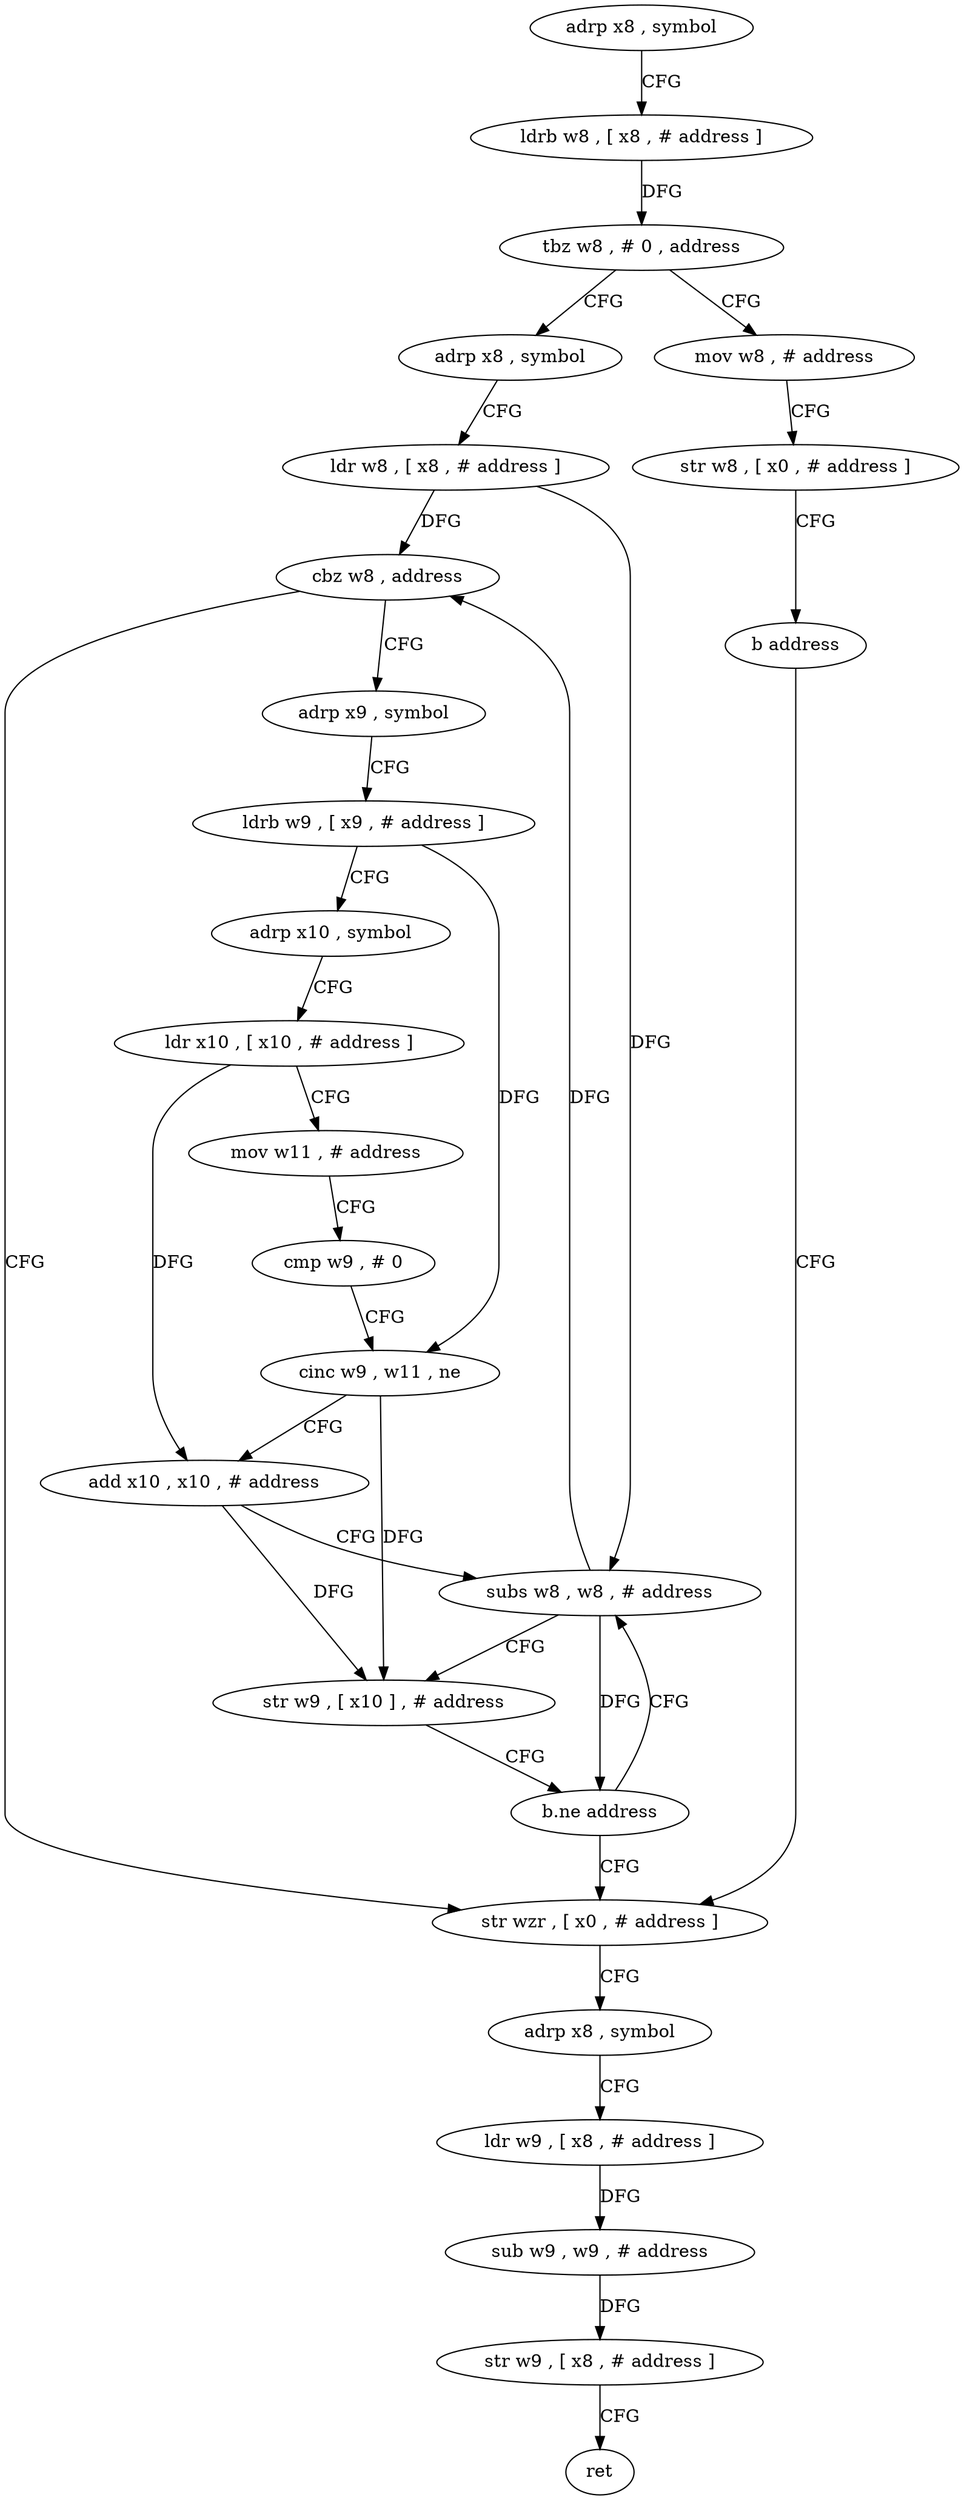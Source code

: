 digraph "func" {
"4210244" [label = "adrp x8 , symbol" ]
"4210248" [label = "ldrb w8 , [ x8 , # address ]" ]
"4210252" [label = "tbz w8 , # 0 , address" ]
"4210268" [label = "adrp x8 , symbol" ]
"4210256" [label = "mov w8 , # address" ]
"4210272" [label = "ldr w8 , [ x8 , # address ]" ]
"4210276" [label = "cbz w8 , address" ]
"4210324" [label = "str wzr , [ x0 , # address ]" ]
"4210280" [label = "adrp x9 , symbol" ]
"4210260" [label = "str w8 , [ x0 , # address ]" ]
"4210264" [label = "b address" ]
"4210328" [label = "adrp x8 , symbol" ]
"4210332" [label = "ldr w9 , [ x8 , # address ]" ]
"4210336" [label = "sub w9 , w9 , # address" ]
"4210340" [label = "str w9 , [ x8 , # address ]" ]
"4210344" [label = "ret" ]
"4210284" [label = "ldrb w9 , [ x9 , # address ]" ]
"4210288" [label = "adrp x10 , symbol" ]
"4210292" [label = "ldr x10 , [ x10 , # address ]" ]
"4210296" [label = "mov w11 , # address" ]
"4210300" [label = "cmp w9 , # 0" ]
"4210304" [label = "cinc w9 , w11 , ne" ]
"4210308" [label = "add x10 , x10 , # address" ]
"4210312" [label = "subs w8 , w8 , # address" ]
"4210316" [label = "str w9 , [ x10 ] , # address" ]
"4210320" [label = "b.ne address" ]
"4210244" -> "4210248" [ label = "CFG" ]
"4210248" -> "4210252" [ label = "DFG" ]
"4210252" -> "4210268" [ label = "CFG" ]
"4210252" -> "4210256" [ label = "CFG" ]
"4210268" -> "4210272" [ label = "CFG" ]
"4210256" -> "4210260" [ label = "CFG" ]
"4210272" -> "4210276" [ label = "DFG" ]
"4210272" -> "4210312" [ label = "DFG" ]
"4210276" -> "4210324" [ label = "CFG" ]
"4210276" -> "4210280" [ label = "CFG" ]
"4210324" -> "4210328" [ label = "CFG" ]
"4210280" -> "4210284" [ label = "CFG" ]
"4210260" -> "4210264" [ label = "CFG" ]
"4210264" -> "4210324" [ label = "CFG" ]
"4210328" -> "4210332" [ label = "CFG" ]
"4210332" -> "4210336" [ label = "DFG" ]
"4210336" -> "4210340" [ label = "DFG" ]
"4210340" -> "4210344" [ label = "CFG" ]
"4210284" -> "4210288" [ label = "CFG" ]
"4210284" -> "4210304" [ label = "DFG" ]
"4210288" -> "4210292" [ label = "CFG" ]
"4210292" -> "4210296" [ label = "CFG" ]
"4210292" -> "4210308" [ label = "DFG" ]
"4210296" -> "4210300" [ label = "CFG" ]
"4210300" -> "4210304" [ label = "CFG" ]
"4210304" -> "4210308" [ label = "CFG" ]
"4210304" -> "4210316" [ label = "DFG" ]
"4210308" -> "4210312" [ label = "CFG" ]
"4210308" -> "4210316" [ label = "DFG" ]
"4210312" -> "4210316" [ label = "CFG" ]
"4210312" -> "4210276" [ label = "DFG" ]
"4210312" -> "4210320" [ label = "DFG" ]
"4210316" -> "4210320" [ label = "CFG" ]
"4210320" -> "4210312" [ label = "CFG" ]
"4210320" -> "4210324" [ label = "CFG" ]
}
